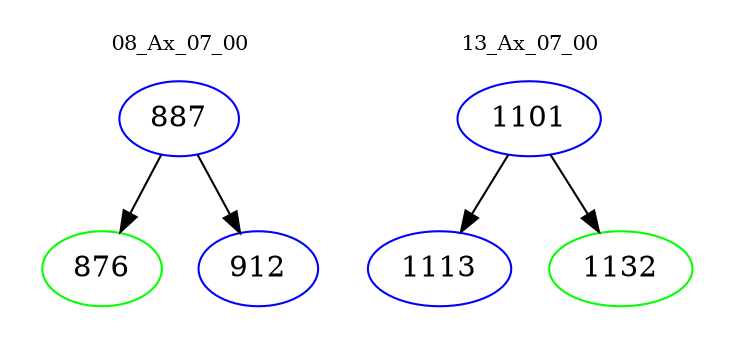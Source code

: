 digraph{
subgraph cluster_0 {
color = white
label = "08_Ax_07_00";
fontsize=10;
T0_887 [label="887", color="blue"]
T0_887 -> T0_876 [color="black"]
T0_876 [label="876", color="green"]
T0_887 -> T0_912 [color="black"]
T0_912 [label="912", color="blue"]
}
subgraph cluster_1 {
color = white
label = "13_Ax_07_00";
fontsize=10;
T1_1101 [label="1101", color="blue"]
T1_1101 -> T1_1113 [color="black"]
T1_1113 [label="1113", color="blue"]
T1_1101 -> T1_1132 [color="black"]
T1_1132 [label="1132", color="green"]
}
}
